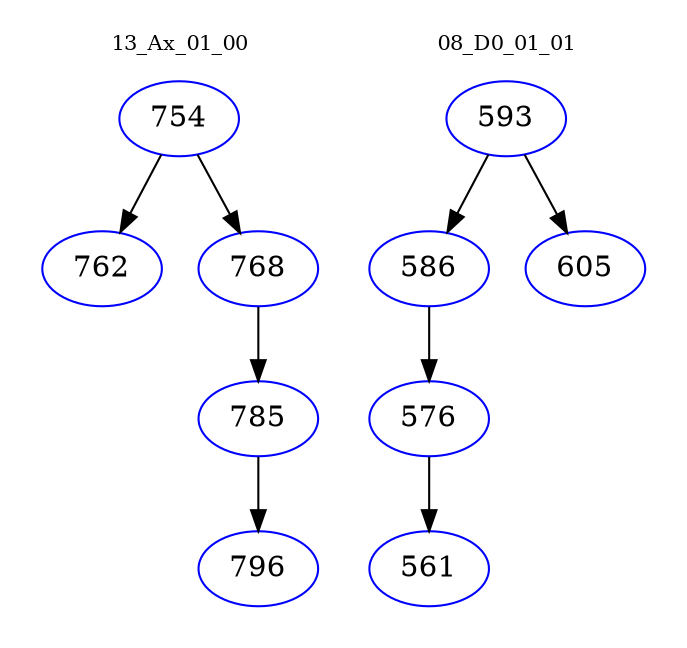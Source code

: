 digraph{
subgraph cluster_0 {
color = white
label = "13_Ax_01_00";
fontsize=10;
T0_754 [label="754", color="blue"]
T0_754 -> T0_762 [color="black"]
T0_762 [label="762", color="blue"]
T0_754 -> T0_768 [color="black"]
T0_768 [label="768", color="blue"]
T0_768 -> T0_785 [color="black"]
T0_785 [label="785", color="blue"]
T0_785 -> T0_796 [color="black"]
T0_796 [label="796", color="blue"]
}
subgraph cluster_1 {
color = white
label = "08_D0_01_01";
fontsize=10;
T1_593 [label="593", color="blue"]
T1_593 -> T1_586 [color="black"]
T1_586 [label="586", color="blue"]
T1_586 -> T1_576 [color="black"]
T1_576 [label="576", color="blue"]
T1_576 -> T1_561 [color="black"]
T1_561 [label="561", color="blue"]
T1_593 -> T1_605 [color="black"]
T1_605 [label="605", color="blue"]
}
}
